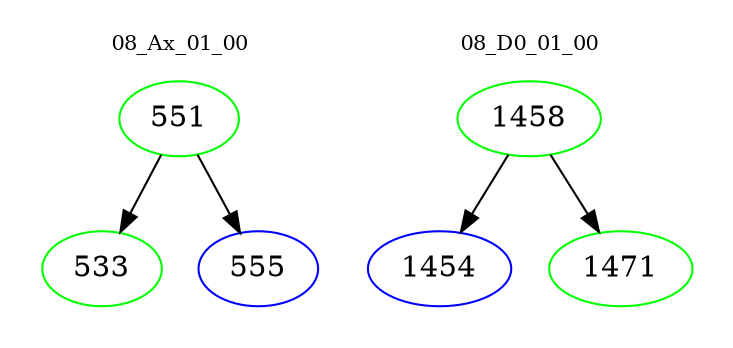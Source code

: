 digraph{
subgraph cluster_0 {
color = white
label = "08_Ax_01_00";
fontsize=10;
T0_551 [label="551", color="green"]
T0_551 -> T0_533 [color="black"]
T0_533 [label="533", color="green"]
T0_551 -> T0_555 [color="black"]
T0_555 [label="555", color="blue"]
}
subgraph cluster_1 {
color = white
label = "08_D0_01_00";
fontsize=10;
T1_1458 [label="1458", color="green"]
T1_1458 -> T1_1454 [color="black"]
T1_1454 [label="1454", color="blue"]
T1_1458 -> T1_1471 [color="black"]
T1_1471 [label="1471", color="green"]
}
}
